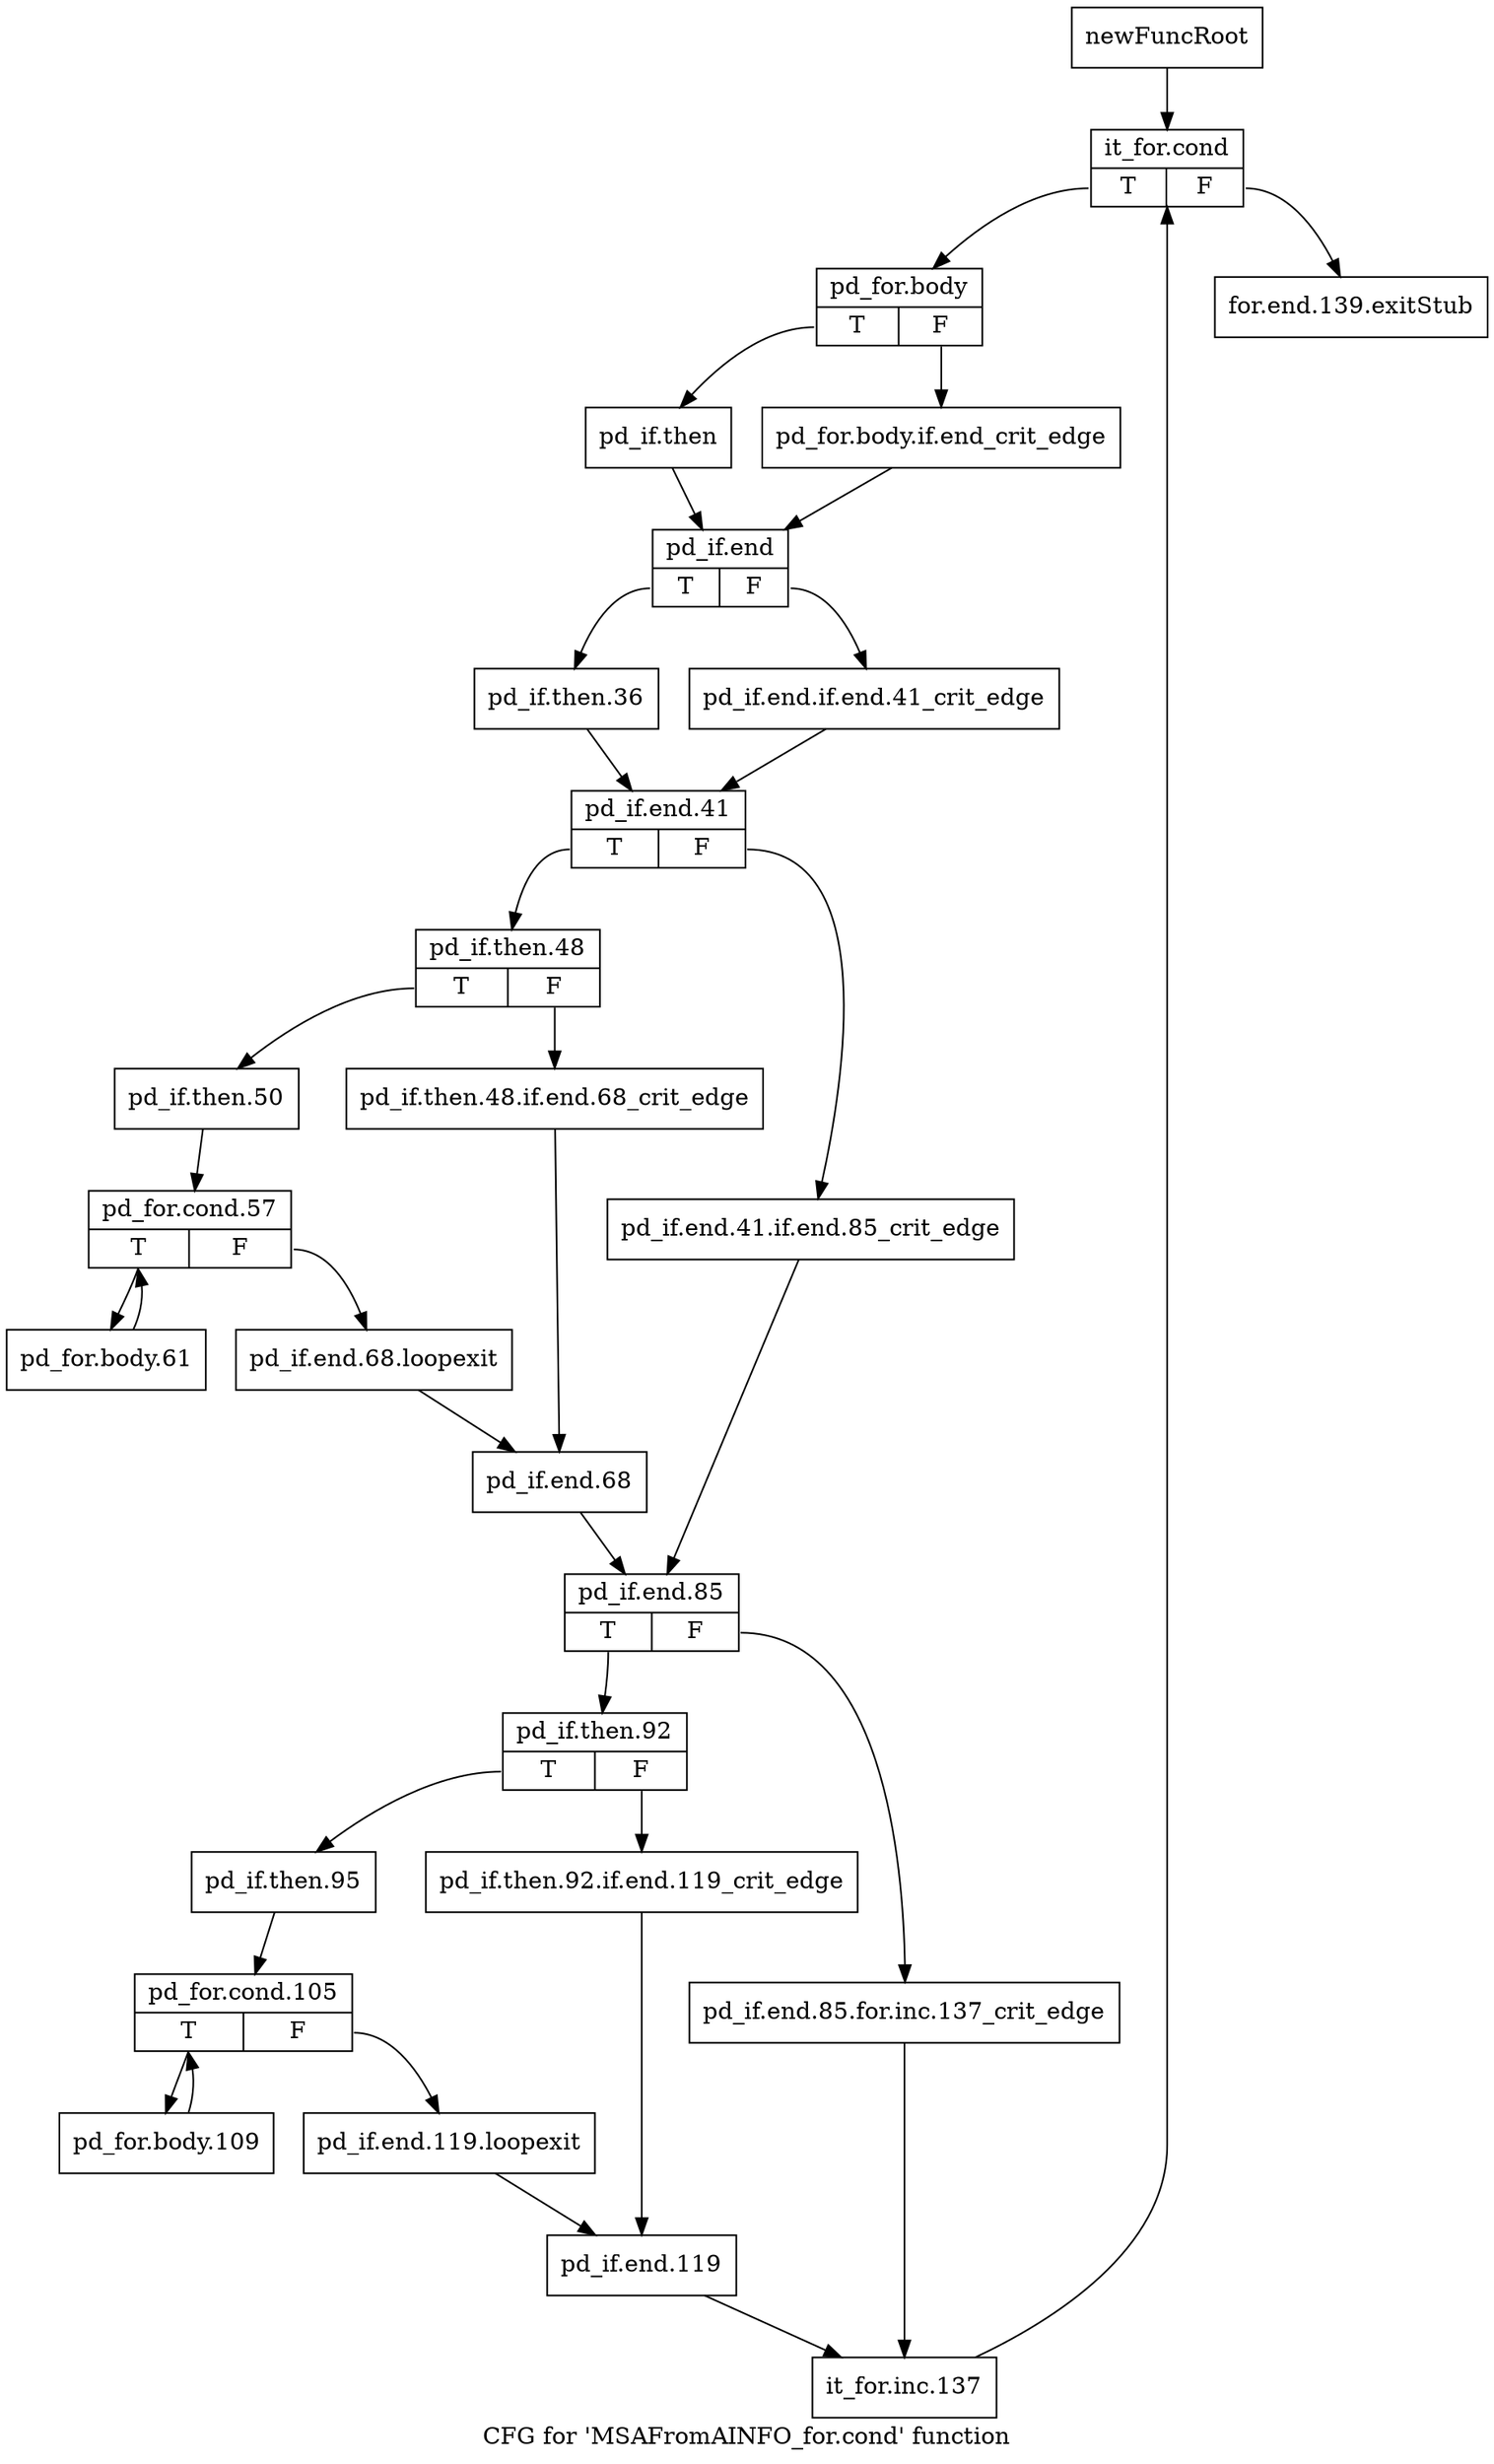 digraph "CFG for 'MSAFromAINFO_for.cond' function" {
	label="CFG for 'MSAFromAINFO_for.cond' function";

	Node0x33551a0 [shape=record,label="{newFuncRoot}"];
	Node0x33551a0 -> Node0x335e200;
	Node0x33551f0 [shape=record,label="{for.end.139.exitStub}"];
	Node0x335e200 [shape=record,label="{it_for.cond|{<s0>T|<s1>F}}"];
	Node0x335e200:s0 -> Node0x335e250;
	Node0x335e200:s1 -> Node0x33551f0;
	Node0x335e250 [shape=record,label="{pd_for.body|{<s0>T|<s1>F}}"];
	Node0x335e250:s0 -> Node0x335e2f0;
	Node0x335e250:s1 -> Node0x335e2a0;
	Node0x335e2a0 [shape=record,label="{pd_for.body.if.end_crit_edge}"];
	Node0x335e2a0 -> Node0x335e340;
	Node0x335e2f0 [shape=record,label="{pd_if.then}"];
	Node0x335e2f0 -> Node0x335e340;
	Node0x335e340 [shape=record,label="{pd_if.end|{<s0>T|<s1>F}}"];
	Node0x335e340:s0 -> Node0x335e3e0;
	Node0x335e340:s1 -> Node0x335e390;
	Node0x335e390 [shape=record,label="{pd_if.end.if.end.41_crit_edge}"];
	Node0x335e390 -> Node0x335e430;
	Node0x335e3e0 [shape=record,label="{pd_if.then.36}"];
	Node0x335e3e0 -> Node0x335e430;
	Node0x335e430 [shape=record,label="{pd_if.end.41|{<s0>T|<s1>F}}"];
	Node0x335e430:s0 -> Node0x335e4d0;
	Node0x335e430:s1 -> Node0x335e480;
	Node0x335e480 [shape=record,label="{pd_if.end.41.if.end.85_crit_edge}"];
	Node0x335e480 -> Node0x335e6b0;
	Node0x335e4d0 [shape=record,label="{pd_if.then.48|{<s0>T|<s1>F}}"];
	Node0x335e4d0:s0 -> Node0x335e570;
	Node0x335e4d0:s1 -> Node0x335e520;
	Node0x335e520 [shape=record,label="{pd_if.then.48.if.end.68_crit_edge}"];
	Node0x335e520 -> Node0x335e660;
	Node0x335e570 [shape=record,label="{pd_if.then.50}"];
	Node0x335e570 -> Node0x335e5c0;
	Node0x335e5c0 [shape=record,label="{pd_for.cond.57|{<s0>T|<s1>F}}"];
	Node0x335e5c0:s0 -> Node0x335e9d0;
	Node0x335e5c0:s1 -> Node0x335e610;
	Node0x335e610 [shape=record,label="{pd_if.end.68.loopexit}"];
	Node0x335e610 -> Node0x335e660;
	Node0x335e660 [shape=record,label="{pd_if.end.68}"];
	Node0x335e660 -> Node0x335e6b0;
	Node0x335e6b0 [shape=record,label="{pd_if.end.85|{<s0>T|<s1>F}}"];
	Node0x335e6b0:s0 -> Node0x335e750;
	Node0x335e6b0:s1 -> Node0x335e700;
	Node0x335e700 [shape=record,label="{pd_if.end.85.for.inc.137_crit_edge}"];
	Node0x335e700 -> Node0x335e930;
	Node0x335e750 [shape=record,label="{pd_if.then.92|{<s0>T|<s1>F}}"];
	Node0x335e750:s0 -> Node0x335e7f0;
	Node0x335e750:s1 -> Node0x335e7a0;
	Node0x335e7a0 [shape=record,label="{pd_if.then.92.if.end.119_crit_edge}"];
	Node0x335e7a0 -> Node0x335e8e0;
	Node0x335e7f0 [shape=record,label="{pd_if.then.95}"];
	Node0x335e7f0 -> Node0x335e840;
	Node0x335e840 [shape=record,label="{pd_for.cond.105|{<s0>T|<s1>F}}"];
	Node0x335e840:s0 -> Node0x335e980;
	Node0x335e840:s1 -> Node0x335e890;
	Node0x335e890 [shape=record,label="{pd_if.end.119.loopexit}"];
	Node0x335e890 -> Node0x335e8e0;
	Node0x335e8e0 [shape=record,label="{pd_if.end.119}"];
	Node0x335e8e0 -> Node0x335e930;
	Node0x335e930 [shape=record,label="{it_for.inc.137}"];
	Node0x335e930 -> Node0x335e200;
	Node0x335e980 [shape=record,label="{pd_for.body.109}"];
	Node0x335e980 -> Node0x335e840;
	Node0x335e9d0 [shape=record,label="{pd_for.body.61}"];
	Node0x335e9d0 -> Node0x335e5c0;
}
